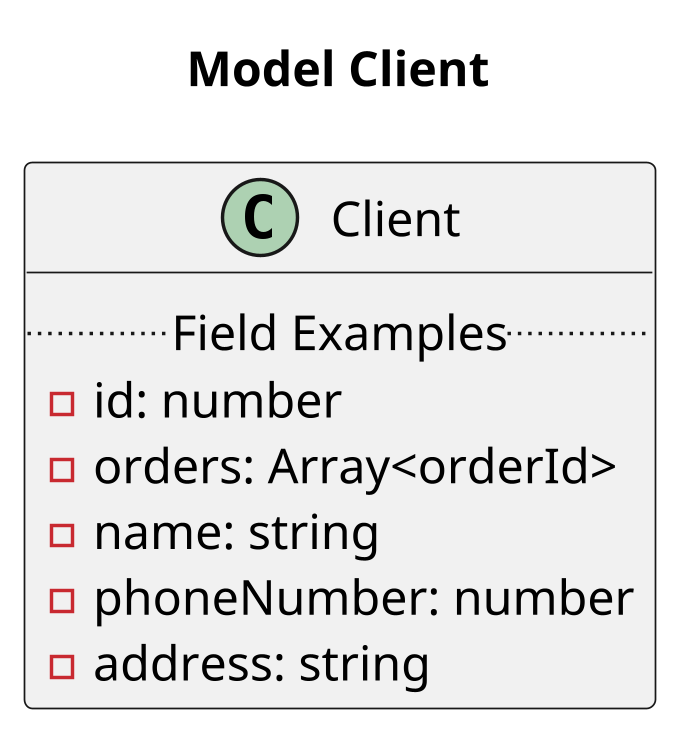 @startuml

scale 700 width
title Model Client

class Client {
    .. Field Examples ..
    - id: number
    - orders: Array<orderId>
    - name: string
    - phoneNumber: number
    - address: string
}

@enduml